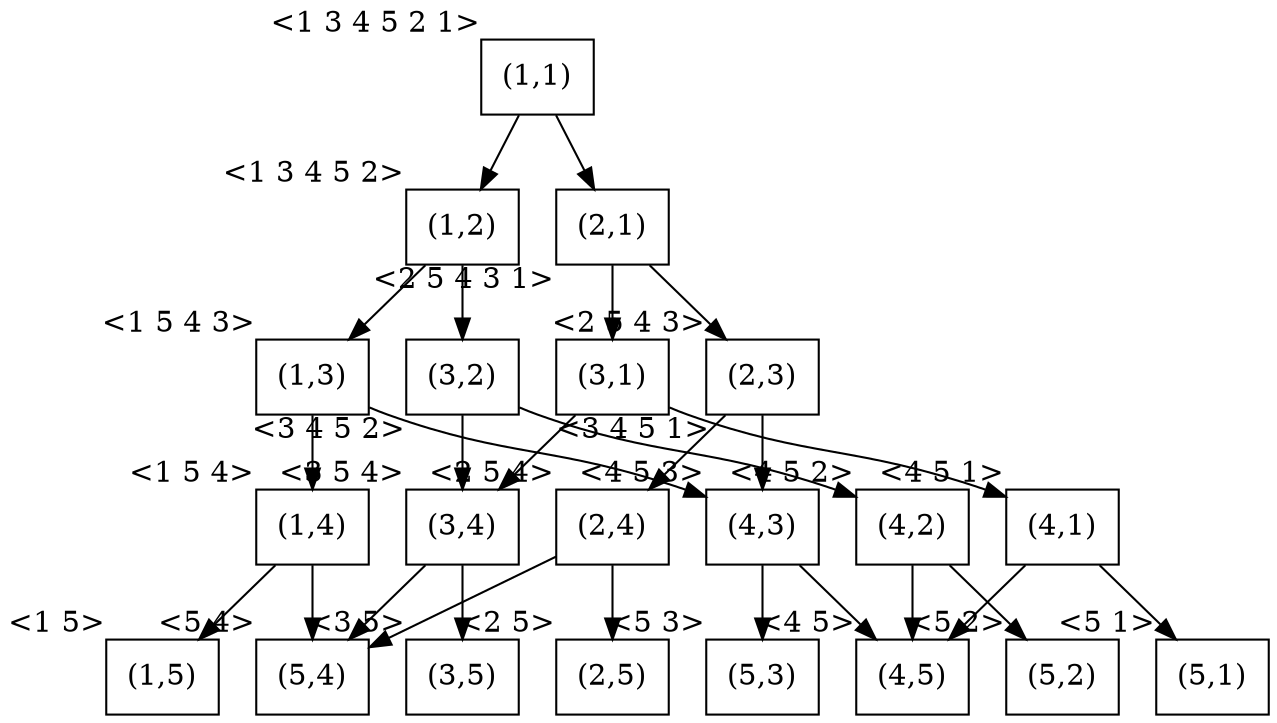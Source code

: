 digraph Log {
node[shape=box];
"(1,5)" [xlabel = "<1 5>"];
"(1,4)" -> "(1,5)";
"(5,4)" [xlabel = "<5 4>"];
"(1,4)" -> "(5,4)";
"(1,4)" [xlabel = "<1 5 4>"];
"(1,3)" -> "(1,4)";
"(4,5)" [xlabel = "<4 5>"];
"(4,3)" -> "(4,5)";
"(5,3)" [xlabel = "<5 3>"];
"(4,3)" -> "(5,3)";
"(4,3)" [xlabel = "<4 5 3>"];
"(1,3)" -> "(4,3)";
"(1,3)" [xlabel = "<1 5 4 3>"];
"(1,2)" -> "(1,3)";
"(3,5)" [xlabel = "<3 5>"];
"(3,4)" -> "(3,5)";
"(3,4)" -> "(5,4)";
"(3,4)" [xlabel = "<3 5 4>"];
"(3,2)" -> "(3,4)";
"(4,2)" -> "(4,5)";
"(5,2)" [xlabel = "<5 2>"];
"(4,2)" -> "(5,2)";
"(4,2)" [xlabel = "<4 5 2>"];
"(3,2)" -> "(4,2)";
"(3,2)" [xlabel = "<3 4 5 2>"];
"(1,2)" -> "(3,2)";
"(1,2)" [xlabel = "<1 3 4 5 2>"];
"(1,1)" -> "(1,2)";
"(2,5)" [xlabel = "<2 5>"];
"(2,4)" -> "(2,5)";
"(2,4)" -> "(5,4)";
"(2,4)" [xlabel = "<2 5 4>"];
"(2,3)" -> "(2,4)";
"(2,3)" -> "(4,3)";
"(2,3)" [xlabel = "<2 5 4 3>"];
"(2,1)" -> "(2,3)";
"(3,1)" -> "(3,4)";
"(4,1)" -> "(4,5)";
"(5,1)" [xlabel = "<5 1>"];
"(4,1)" -> "(5,1)";
"(4,1)" [xlabel = "<4 5 1>"];
"(3,1)" -> "(4,1)";
"(3,1)" [xlabel = "<3 4 5 1>"];
"(2,1)" -> "(3,1)";
"(2,1)" [xlabel = "<2 5 4 3 1>"];
"(1,1)" -> "(2,1)";
"(1,1)" [xlabel = "<1 3 4 5 2 1>"];
}
